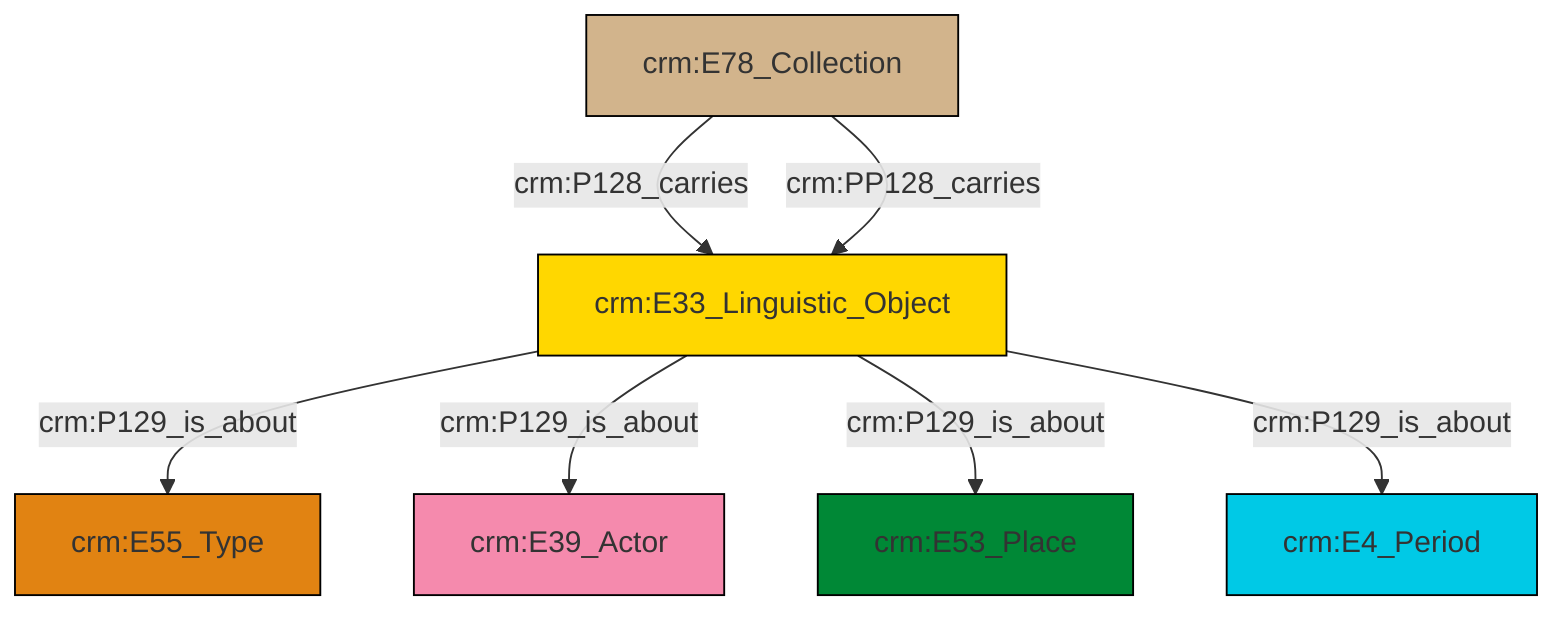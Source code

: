 graph TD
classDef Literal fill:#f2f2f2,stroke:#000000;
classDef CRM_Entity fill:#FFFFFF,stroke:#000000;
classDef Temporal_Entity fill:#00C9E6, stroke:#000000;
classDef Type fill:#E18312, stroke:#000000;
classDef Time-Span fill:#2C9C91, stroke:#000000;
classDef Appellation fill:#FFEB7F, stroke:#000000;
classDef Place fill:#008836, stroke:#000000;
classDef Persistent_Item fill:#B266B2, stroke:#000000;
classDef Conceptual_Object fill:#FFD700, stroke:#000000;
classDef Physical_Thing fill:#D2B48C, stroke:#000000;
classDef Actor fill:#f58aad, stroke:#000000;
classDef PC_Classes fill:#4ce600, stroke:#000000;
classDef Multi fill:#cccccc,stroke:#000000;

2["crm:E33_Linguistic_Object"]:::Conceptual_Object -->|crm:P129_is_about| 4["crm:E55_Type"]:::Type
6["crm:E78_Collection"]:::Physical_Thing -->|crm:P128_carries| 2["crm:E33_Linguistic_Object"]:::Conceptual_Object
2["crm:E33_Linguistic_Object"]:::Conceptual_Object -->|crm:P129_is_about| 7["crm:E39_Actor"]:::Actor
2["crm:E33_Linguistic_Object"]:::Conceptual_Object -->|crm:P129_is_about| 8["crm:E53_Place"]:::Place
2["crm:E33_Linguistic_Object"]:::Conceptual_Object -->|crm:P129_is_about| 0["crm:E4_Period"]:::Temporal_Entity
6["crm:E78_Collection"]:::Physical_Thing -->|crm:PP128_carries| 2["crm:E33_Linguistic_Object"]:::Conceptual_Object